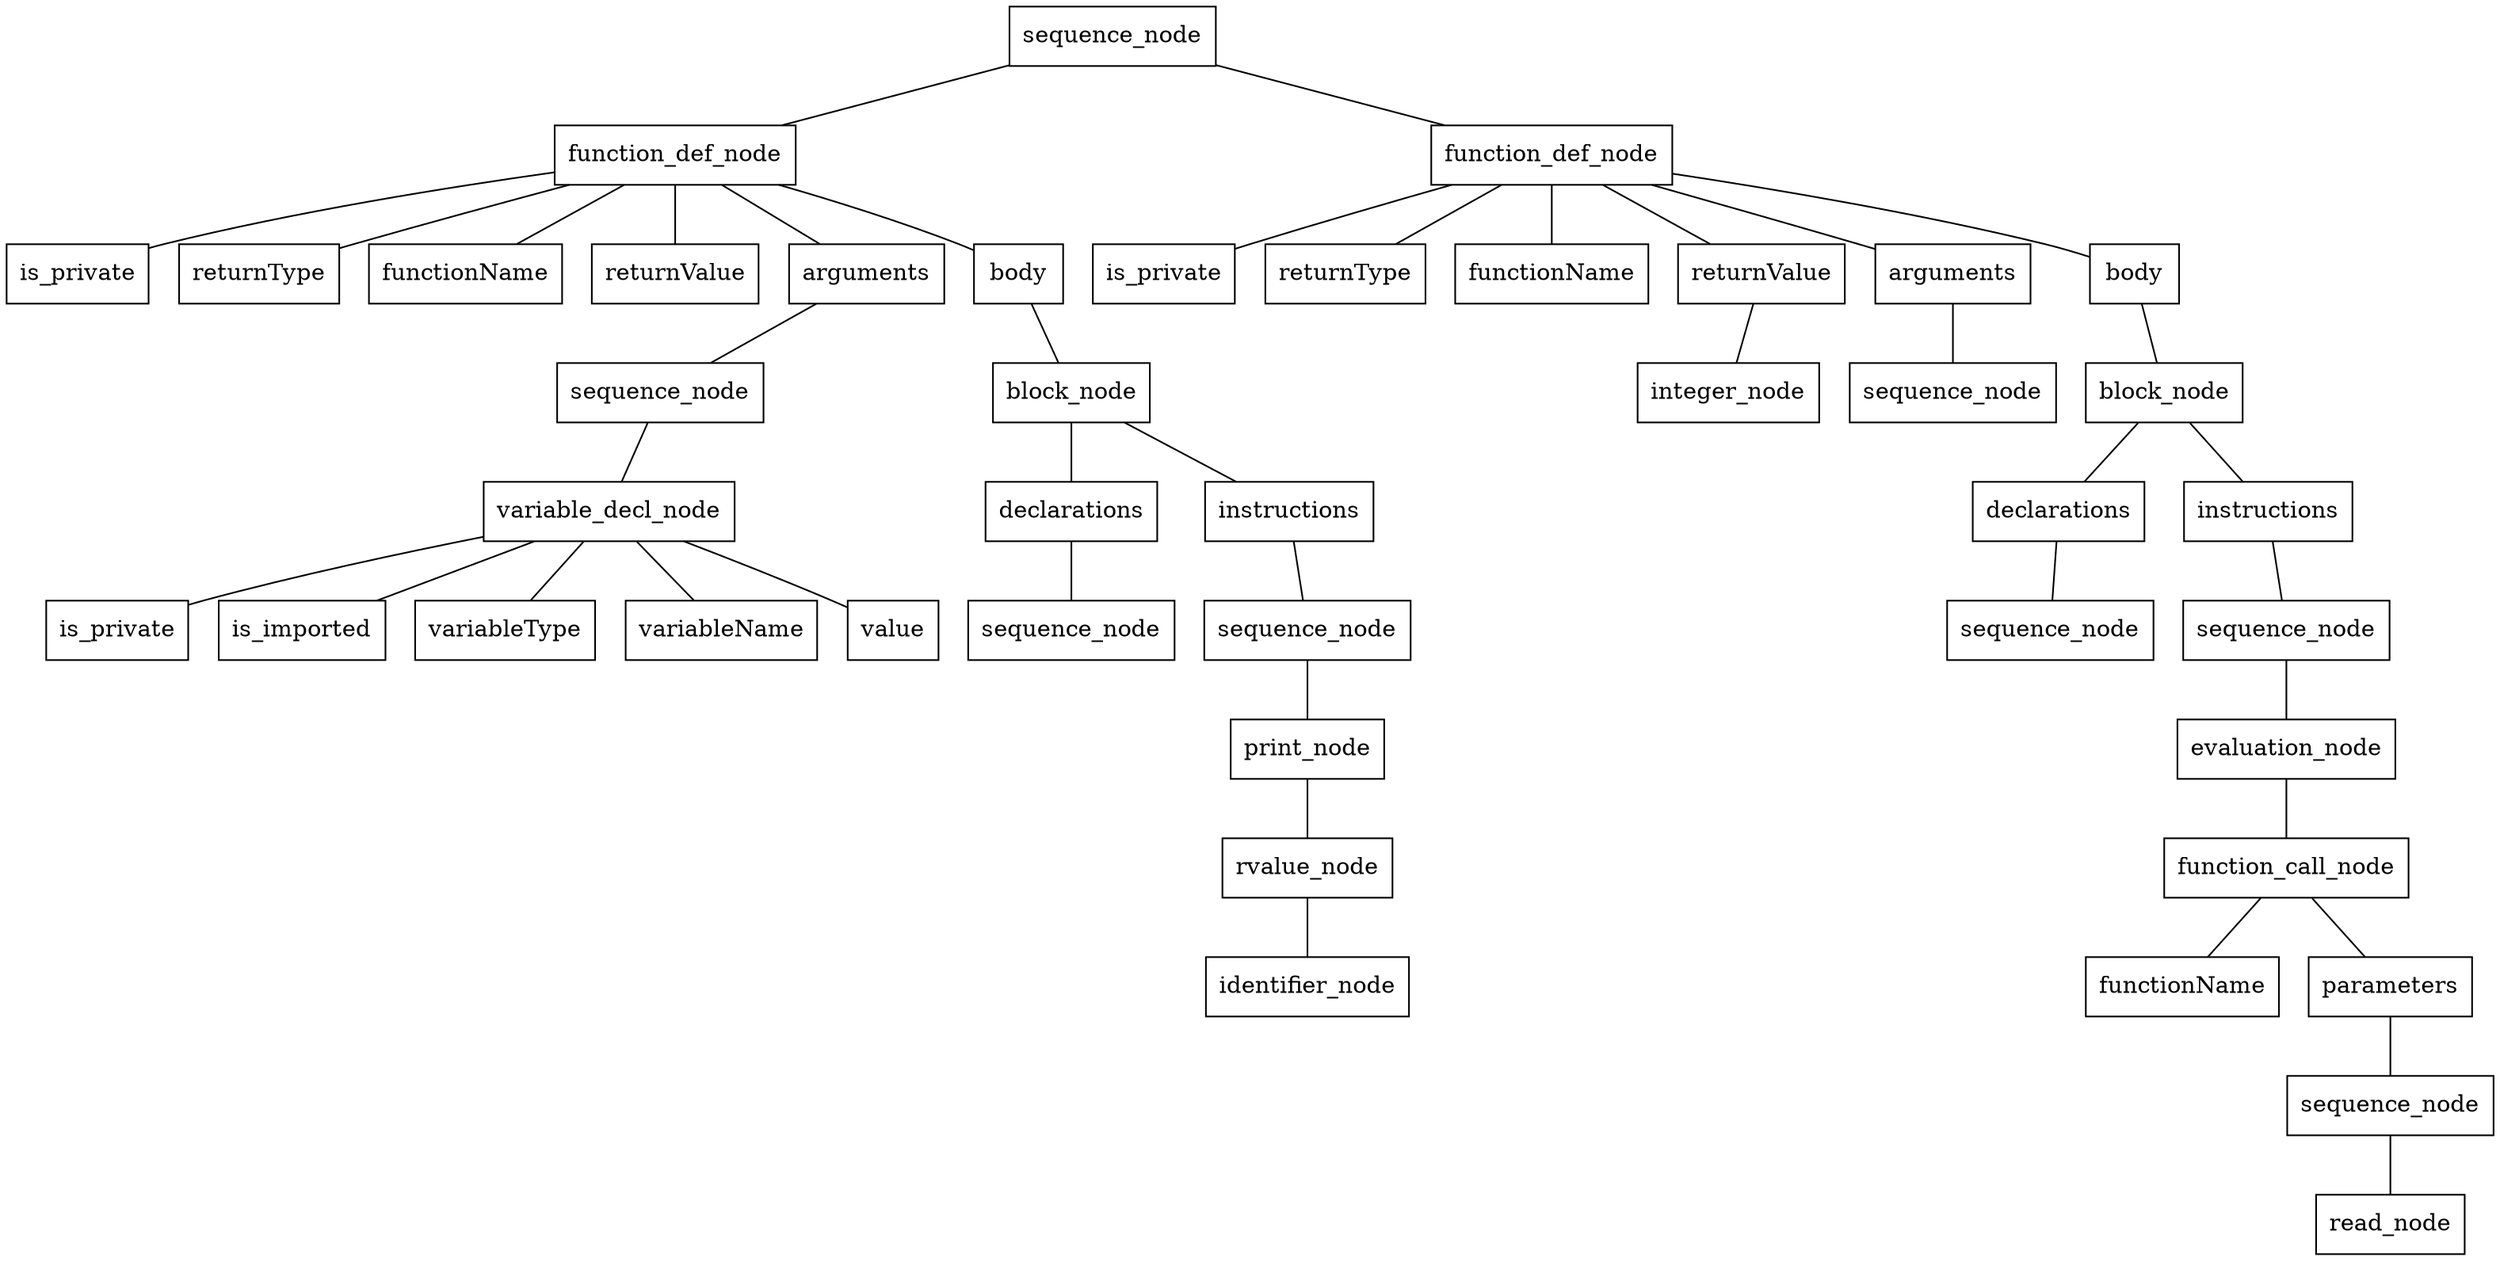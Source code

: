 graph XmlToDot20170505{
rankdir = TB;
node [shape=box];
SEQUENCE_NODEkmjwnhlx -- FUNCTION_DEF_NODEybicphhn
FUNCTION_DEF_NODEybicphhn -- IS_PRIVATEfsvfgvsm
IS_PRIVATEfsvfgvsm [label="is_private"]
FUNCTION_DEF_NODEybicphhn -- RETURNTYPEwcudshem
RETURNTYPEwcudshem [label="returnType"]
FUNCTION_DEF_NODEybicphhn -- FUNCTIONNAMEpfszzwao
FUNCTIONNAMEpfszzwao [label="functionName"]
FUNCTION_DEF_NODEybicphhn -- RETURNVALUExrrrqukq
RETURNVALUExrrrqukq [label="returnValue"]
FUNCTION_DEF_NODEybicphhn -- ARGUMENTSnkvitpwp
ARGUMENTSnkvitpwp -- SEQUENCE_NODErczrszxj
SEQUENCE_NODErczrszxj -- VARIABLE_DECL_NODEsmznyhiy
VARIABLE_DECL_NODEsmznyhiy -- IS_PRIVATExagdzbkv
IS_PRIVATExagdzbkv [label="is_private"]
VARIABLE_DECL_NODEsmznyhiy -- IS_IMPORTEDqbtrfcth
IS_IMPORTEDqbtrfcth [label="is_imported"]
VARIABLE_DECL_NODEsmznyhiy -- VARIABLETYPEodretcaz
VARIABLETYPEodretcaz [label="variableType"]
VARIABLE_DECL_NODEsmznyhiy -- VARIABLENAMEfrlgsdkf
VARIABLENAMEfrlgsdkf [label="variableName"]
VARIABLE_DECL_NODEsmznyhiy -- VALUEcghfukhu
VALUEcghfukhu [label="value"]
VARIABLE_DECL_NODEsmznyhiy [label="variable_decl_node"]
SEQUENCE_NODErczrszxj [label="sequence_node"]
ARGUMENTSnkvitpwp [label="arguments"]
FUNCTION_DEF_NODEybicphhn -- BODYkbufrnvk
BODYkbufrnvk -- BLOCK_NODEhyojkjrg
BLOCK_NODEhyojkjrg -- DECLARATIONSzvqrwpne
DECLARATIONSzvqrwpne -- SEQUENCE_NODEmzwkecfh
SEQUENCE_NODEmzwkecfh [label="sequence_node"]
DECLARATIONSzvqrwpne [label="declarations"]
BLOCK_NODEhyojkjrg -- INSTRUCTIONSxycjynhg
INSTRUCTIONSxycjynhg -- SEQUENCE_NODEvwyyzjhn
SEQUENCE_NODEvwyyzjhn -- PRINT_NODEbcazpxoy
PRINT_NODEbcazpxoy -- RVALUE_NODEkiboghyy
RVALUE_NODEkiboghyy -- IDENTIFIER_NODEresnvrug
IDENTIFIER_NODEresnvrug [label="identifier_node"]
RVALUE_NODEkiboghyy [label="rvalue_node"]
PRINT_NODEbcazpxoy [label="print_node"]
SEQUENCE_NODEvwyyzjhn [label="sequence_node"]
INSTRUCTIONSxycjynhg [label="instructions"]
BLOCK_NODEhyojkjrg [label="block_node"]
BODYkbufrnvk [label="body"]
FUNCTION_DEF_NODEybicphhn [label="function_def_node"]
SEQUENCE_NODEkmjwnhlx -- FUNCTION_DEF_NODEdcnolmrg
FUNCTION_DEF_NODEdcnolmrg -- IS_PRIVATEttvzumzo
IS_PRIVATEttvzumzo [label="is_private"]
FUNCTION_DEF_NODEdcnolmrg -- RETURNTYPEcfosqqlq
RETURNTYPEcfosqqlq [label="returnType"]
FUNCTION_DEF_NODEdcnolmrg -- FUNCTIONNAMEraqgnsqz
FUNCTIONNAMEraqgnsqz [label="functionName"]
FUNCTION_DEF_NODEdcnolmrg -- RETURNVALUEmujoaxmi
RETURNVALUEmujoaxmi -- INTEGER_NODEhuglaoie
INTEGER_NODEhuglaoie [label="integer_node"]
RETURNVALUEmujoaxmi [label="returnValue"]
FUNCTION_DEF_NODEdcnolmrg -- ARGUMENTSirryhmwl
ARGUMENTSirryhmwl -- SEQUENCE_NODEviotzurk
SEQUENCE_NODEviotzurk [label="sequence_node"]
ARGUMENTSirryhmwl [label="arguments"]
FUNCTION_DEF_NODEdcnolmrg -- BODYxljkotcj
BODYxljkotcj -- BLOCK_NODEaspidgtw
BLOCK_NODEaspidgtw -- DECLARATIONSustsqwaj
DECLARATIONSustsqwaj -- SEQUENCE_NODEckfkthsr
SEQUENCE_NODEckfkthsr [label="sequence_node"]
DECLARATIONSustsqwaj [label="declarations"]
BLOCK_NODEaspidgtw -- INSTRUCTIONSypwfqmkg
INSTRUCTIONSypwfqmkg -- SEQUENCE_NODEadlfbxak
SEQUENCE_NODEadlfbxak -- EVALUATION_NODEywxscknw
EVALUATION_NODEywxscknw -- FUNCTION_CALL_NODEpqwhozgg
FUNCTION_CALL_NODEpqwhozgg -- FUNCTIONNAMExlibechy
FUNCTIONNAMExlibechy [label="functionName"]
FUNCTION_CALL_NODEpqwhozgg -- PARAMETERSxwahacwe
PARAMETERSxwahacwe -- SEQUENCE_NODEtdjjnrpw
SEQUENCE_NODEtdjjnrpw -- READ_NODEaxhrwrcl
READ_NODEaxhrwrcl [label="read_node"]
SEQUENCE_NODEtdjjnrpw [label="sequence_node"]
PARAMETERSxwahacwe [label="parameters"]
FUNCTION_CALL_NODEpqwhozgg [label="function_call_node"]
EVALUATION_NODEywxscknw [label="evaluation_node"]
SEQUENCE_NODEadlfbxak [label="sequence_node"]
INSTRUCTIONSypwfqmkg [label="instructions"]
BLOCK_NODEaspidgtw [label="block_node"]
BODYxljkotcj [label="body"]
FUNCTION_DEF_NODEdcnolmrg [label="function_def_node"]
SEQUENCE_NODEkmjwnhlx [label="sequence_node"]
}
